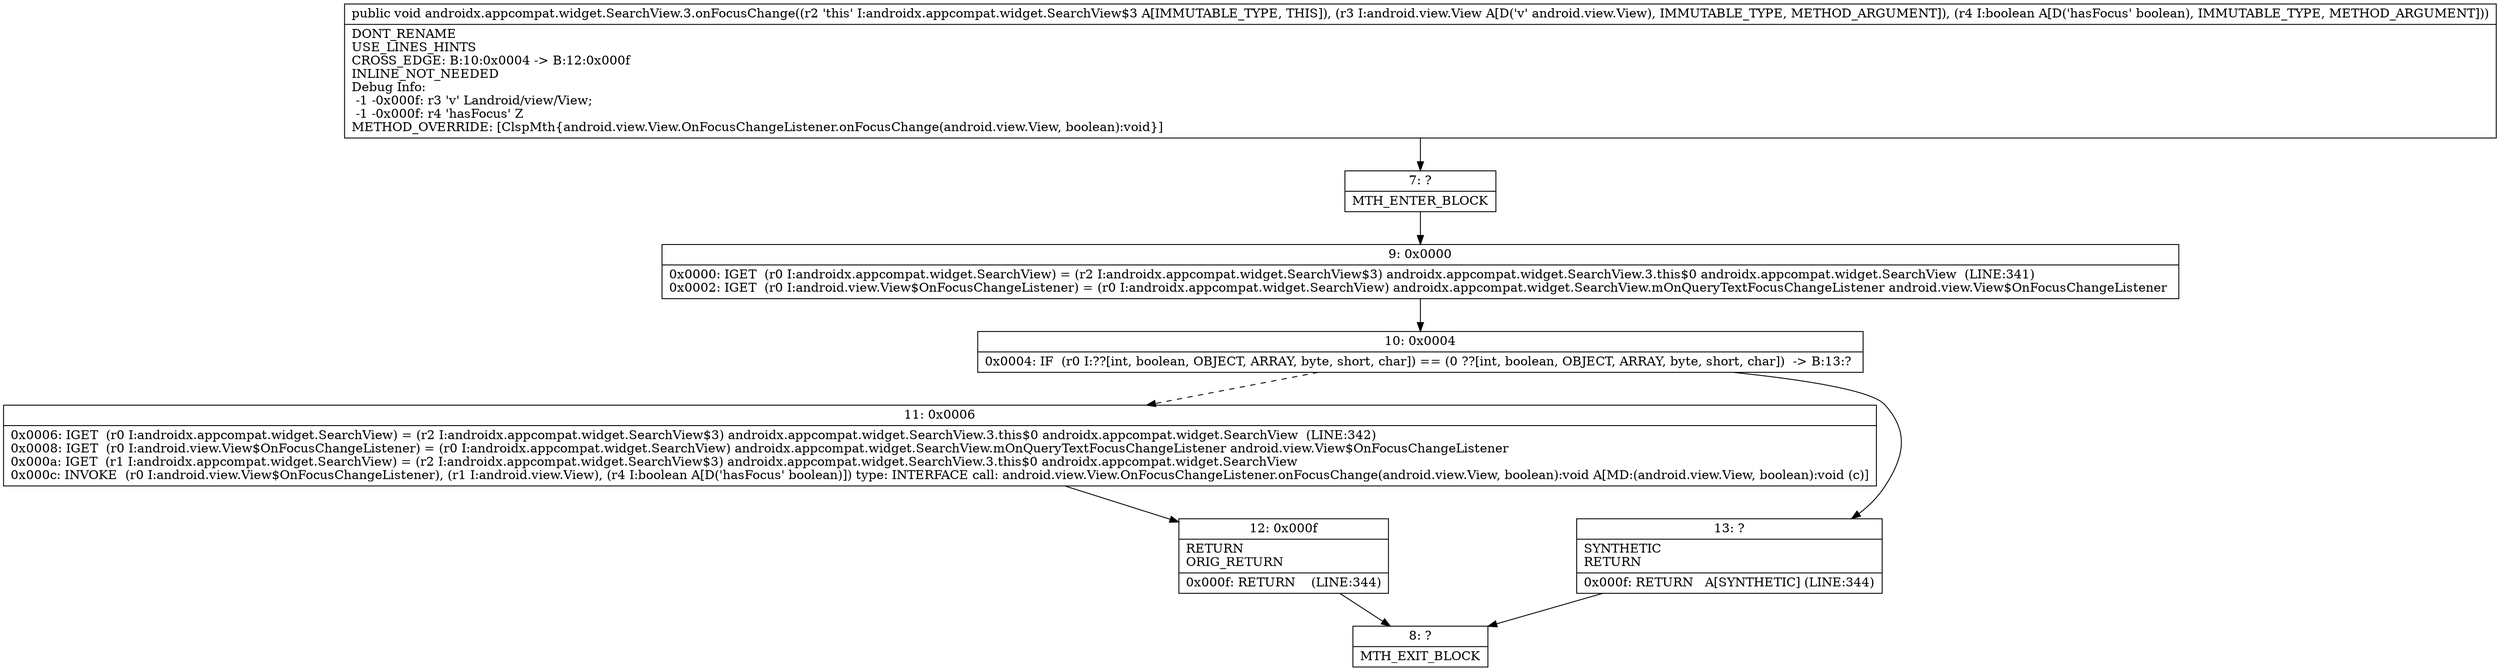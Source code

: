 digraph "CFG forandroidx.appcompat.widget.SearchView.3.onFocusChange(Landroid\/view\/View;Z)V" {
Node_7 [shape=record,label="{7\:\ ?|MTH_ENTER_BLOCK\l}"];
Node_9 [shape=record,label="{9\:\ 0x0000|0x0000: IGET  (r0 I:androidx.appcompat.widget.SearchView) = (r2 I:androidx.appcompat.widget.SearchView$3) androidx.appcompat.widget.SearchView.3.this$0 androidx.appcompat.widget.SearchView  (LINE:341)\l0x0002: IGET  (r0 I:android.view.View$OnFocusChangeListener) = (r0 I:androidx.appcompat.widget.SearchView) androidx.appcompat.widget.SearchView.mOnQueryTextFocusChangeListener android.view.View$OnFocusChangeListener \l}"];
Node_10 [shape=record,label="{10\:\ 0x0004|0x0004: IF  (r0 I:??[int, boolean, OBJECT, ARRAY, byte, short, char]) == (0 ??[int, boolean, OBJECT, ARRAY, byte, short, char])  \-\> B:13:? \l}"];
Node_11 [shape=record,label="{11\:\ 0x0006|0x0006: IGET  (r0 I:androidx.appcompat.widget.SearchView) = (r2 I:androidx.appcompat.widget.SearchView$3) androidx.appcompat.widget.SearchView.3.this$0 androidx.appcompat.widget.SearchView  (LINE:342)\l0x0008: IGET  (r0 I:android.view.View$OnFocusChangeListener) = (r0 I:androidx.appcompat.widget.SearchView) androidx.appcompat.widget.SearchView.mOnQueryTextFocusChangeListener android.view.View$OnFocusChangeListener \l0x000a: IGET  (r1 I:androidx.appcompat.widget.SearchView) = (r2 I:androidx.appcompat.widget.SearchView$3) androidx.appcompat.widget.SearchView.3.this$0 androidx.appcompat.widget.SearchView \l0x000c: INVOKE  (r0 I:android.view.View$OnFocusChangeListener), (r1 I:android.view.View), (r4 I:boolean A[D('hasFocus' boolean)]) type: INTERFACE call: android.view.View.OnFocusChangeListener.onFocusChange(android.view.View, boolean):void A[MD:(android.view.View, boolean):void (c)]\l}"];
Node_12 [shape=record,label="{12\:\ 0x000f|RETURN\lORIG_RETURN\l|0x000f: RETURN    (LINE:344)\l}"];
Node_8 [shape=record,label="{8\:\ ?|MTH_EXIT_BLOCK\l}"];
Node_13 [shape=record,label="{13\:\ ?|SYNTHETIC\lRETURN\l|0x000f: RETURN   A[SYNTHETIC] (LINE:344)\l}"];
MethodNode[shape=record,label="{public void androidx.appcompat.widget.SearchView.3.onFocusChange((r2 'this' I:androidx.appcompat.widget.SearchView$3 A[IMMUTABLE_TYPE, THIS]), (r3 I:android.view.View A[D('v' android.view.View), IMMUTABLE_TYPE, METHOD_ARGUMENT]), (r4 I:boolean A[D('hasFocus' boolean), IMMUTABLE_TYPE, METHOD_ARGUMENT]))  | DONT_RENAME\lUSE_LINES_HINTS\lCROSS_EDGE: B:10:0x0004 \-\> B:12:0x000f\lINLINE_NOT_NEEDED\lDebug Info:\l  \-1 \-0x000f: r3 'v' Landroid\/view\/View;\l  \-1 \-0x000f: r4 'hasFocus' Z\lMETHOD_OVERRIDE: [ClspMth\{android.view.View.OnFocusChangeListener.onFocusChange(android.view.View, boolean):void\}]\l}"];
MethodNode -> Node_7;Node_7 -> Node_9;
Node_9 -> Node_10;
Node_10 -> Node_11[style=dashed];
Node_10 -> Node_13;
Node_11 -> Node_12;
Node_12 -> Node_8;
Node_13 -> Node_8;
}

